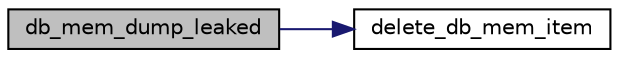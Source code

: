 digraph G
{
  edge [fontname="Helvetica",fontsize="10",labelfontname="Helvetica",labelfontsize="10"];
  node [fontname="Helvetica",fontsize="10",shape=record];
  rankdir=LR;
  Node1 [label="db_mem_dump_leaked",height=0.2,width=0.4,color="black", fillcolor="grey75", style="filled" fontcolor="black"];
  Node1 -> Node2 [color="midnightblue",fontsize="10",style="solid",fontname="Helvetica"];
  Node2 [label="delete_db_mem_item",height=0.2,width=0.4,color="black", fillcolor="white", style="filled",URL="$n__debug__mem_8c.html#a5a41f05742f748434ea0771e1b3b8aac",tooltip="delete a debug meme item"];
}
